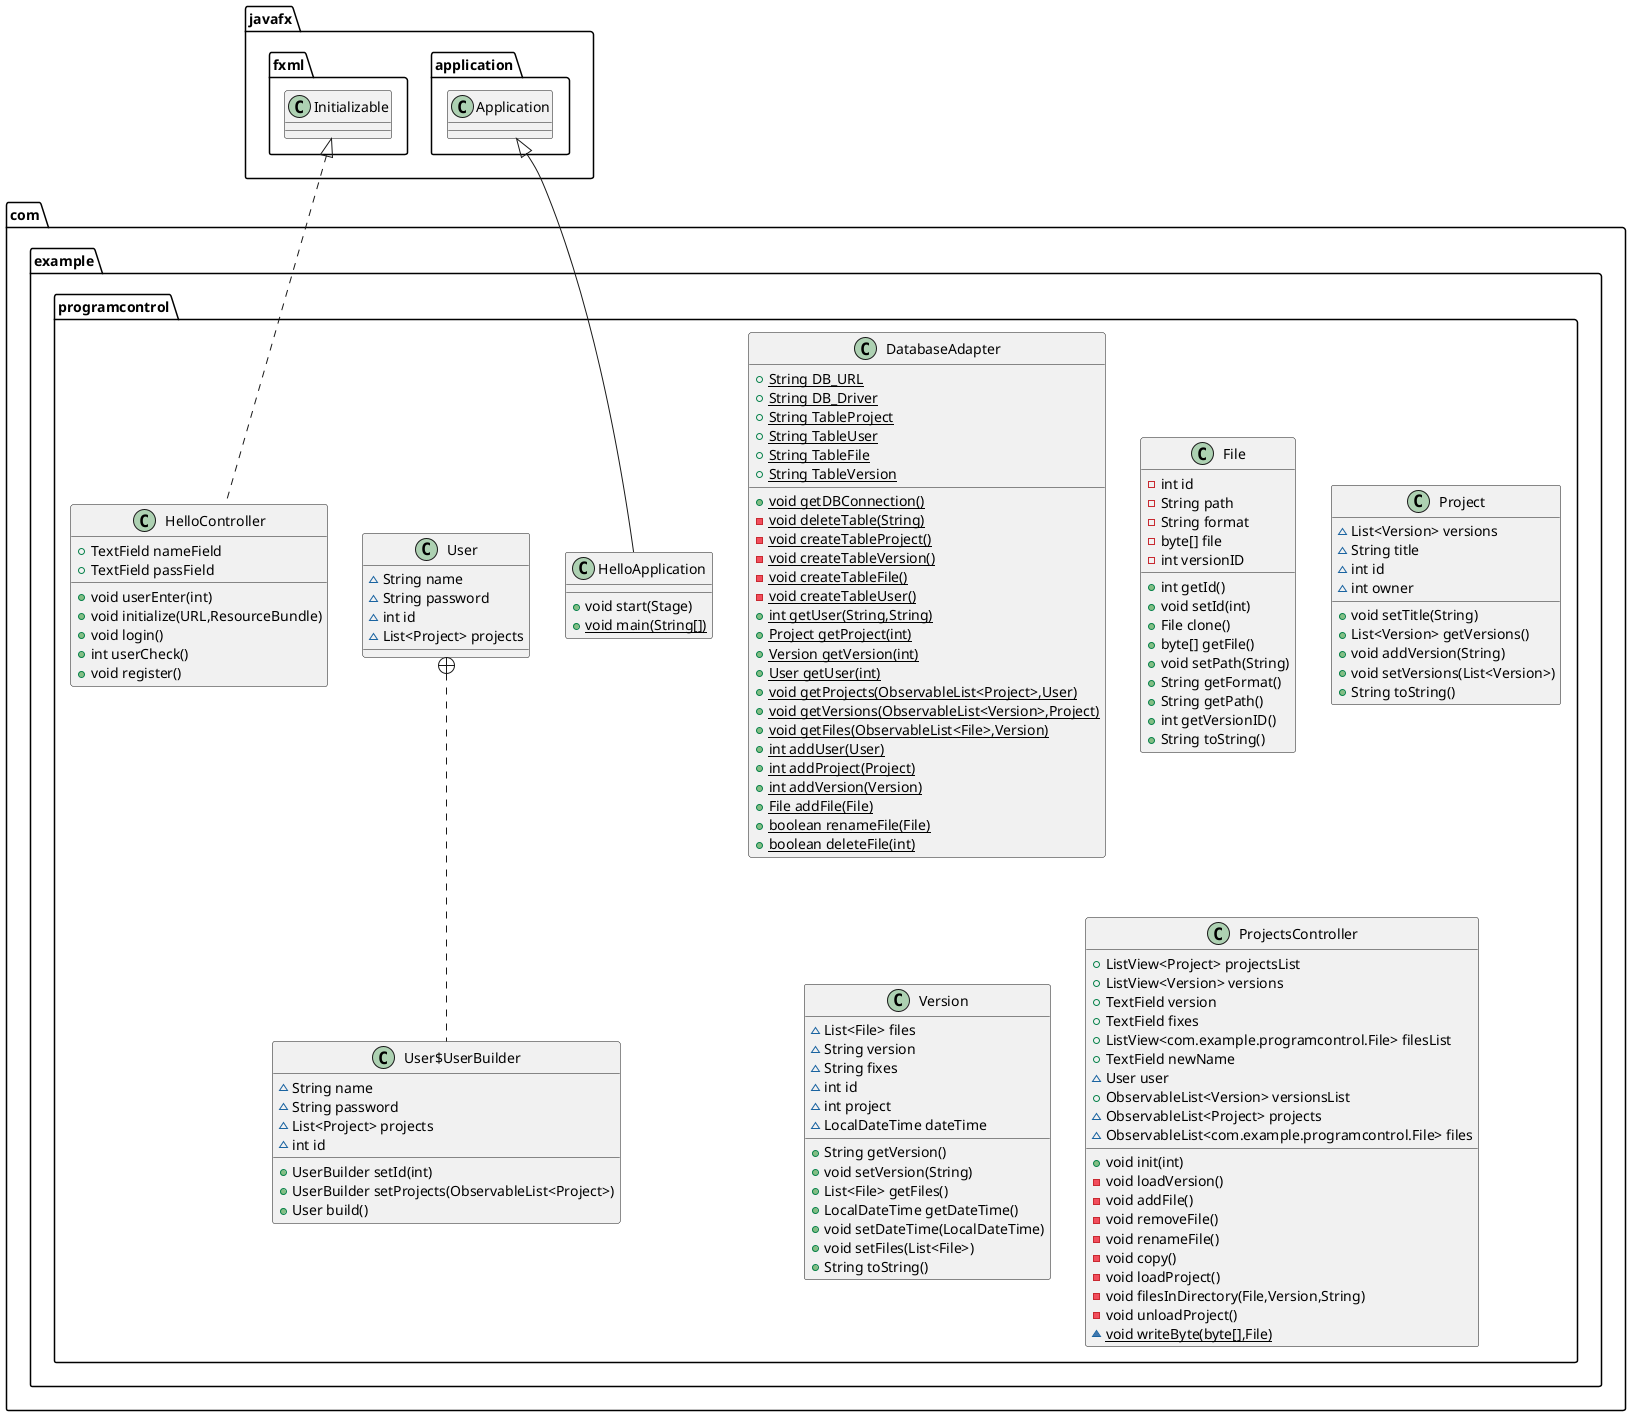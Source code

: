@startuml
class com.example.programcontrol.DatabaseAdapter {
+ {static} String DB_URL
+ {static} String DB_Driver
+ {static} String TableProject
+ {static} String TableUser
+ {static} String TableFile
+ {static} String TableVersion
+ {static} void getDBConnection()
- {static} void deleteTable(String)
- {static} void createTableProject()
- {static} void createTableVersion()
- {static} void createTableFile()
- {static} void createTableUser()
+ {static} int getUser(String,String)
+ {static} Project getProject(int)
+ {static} Version getVersion(int)
+ {static} User getUser(int)
+ {static} void getProjects(ObservableList<Project>,User)
+ {static} void getVersions(ObservableList<Version>,Project)
+ {static} void getFiles(ObservableList<File>,Version)
+ {static} int addUser(User)
+ {static} int addProject(Project)
+ {static} int addVersion(Version)
+ {static} File addFile(File)
+ {static} boolean renameFile(File)
+ {static} boolean deleteFile(int)
}
class com.example.programcontrol.File {
- int id
- String path
- String format
- byte[] file
- int versionID
+ int getId()
+ void setId(int)
+ File clone()
+ byte[] getFile()
+ void setPath(String)
+ String getFormat()
+ String getPath()
+ int getVersionID()
+ String toString()
}
class com.example.programcontrol.HelloApplication {
+ void start(Stage)
+ {static} void main(String[])
}
class com.example.programcontrol.User {
~ String name
~ String password
~ int id
~ List<Project> projects
}
class com.example.programcontrol.User$UserBuilder {
~ String name
~ String password
~ List<Project> projects
~ int id
+ UserBuilder setId(int)
+ UserBuilder setProjects(ObservableList<Project>)
+ User build()
}
class com.example.programcontrol.HelloController {
+ TextField nameField
+ TextField passField
+ void userEnter(int)
+ void initialize(URL,ResourceBundle)
+ void login()
+ int userCheck()
+ void register()
}
class com.example.programcontrol.Project {
~ List<Version> versions
~ String title
~ int id
~ int owner
+ void setTitle(String)
+ List<Version> getVersions()
+ void addVersion(String)
+ void setVersions(List<Version>)
+ String toString()
}
class com.example.programcontrol.Version {
~ List<File> files
~ String version
~ String fixes
~ int id
~ int project
~ LocalDateTime dateTime
+ String getVersion()
+ void setVersion(String)
+ List<File> getFiles()
+ LocalDateTime getDateTime()
+ void setDateTime(LocalDateTime)
+ void setFiles(List<File>)
+ String toString()
}
class com.example.programcontrol.ProjectsController {
+ ListView<Project> projectsList
+ ListView<Version> versions
+ TextField version
+ TextField fixes
+ ListView<com.example.programcontrol.File> filesList
+ TextField newName
~ User user
+ ObservableList<Version> versionsList
~ ObservableList<Project> projects
~ ObservableList<com.example.programcontrol.File> files
+ void init(int)
- void loadVersion()
- void addFile()
- void removeFile()
- void renameFile()
- void copy()
- void loadProject()
- void filesInDirectory(File,Version,String)
- void unloadProject()
~ {static} void writeByte(byte[],File)
}


javafx.application.Application <|-- com.example.programcontrol.HelloApplication
com.example.programcontrol.User +.. com.example.programcontrol.User$UserBuilder
javafx.fxml.Initializable <|.. com.example.programcontrol.HelloController
@enduml